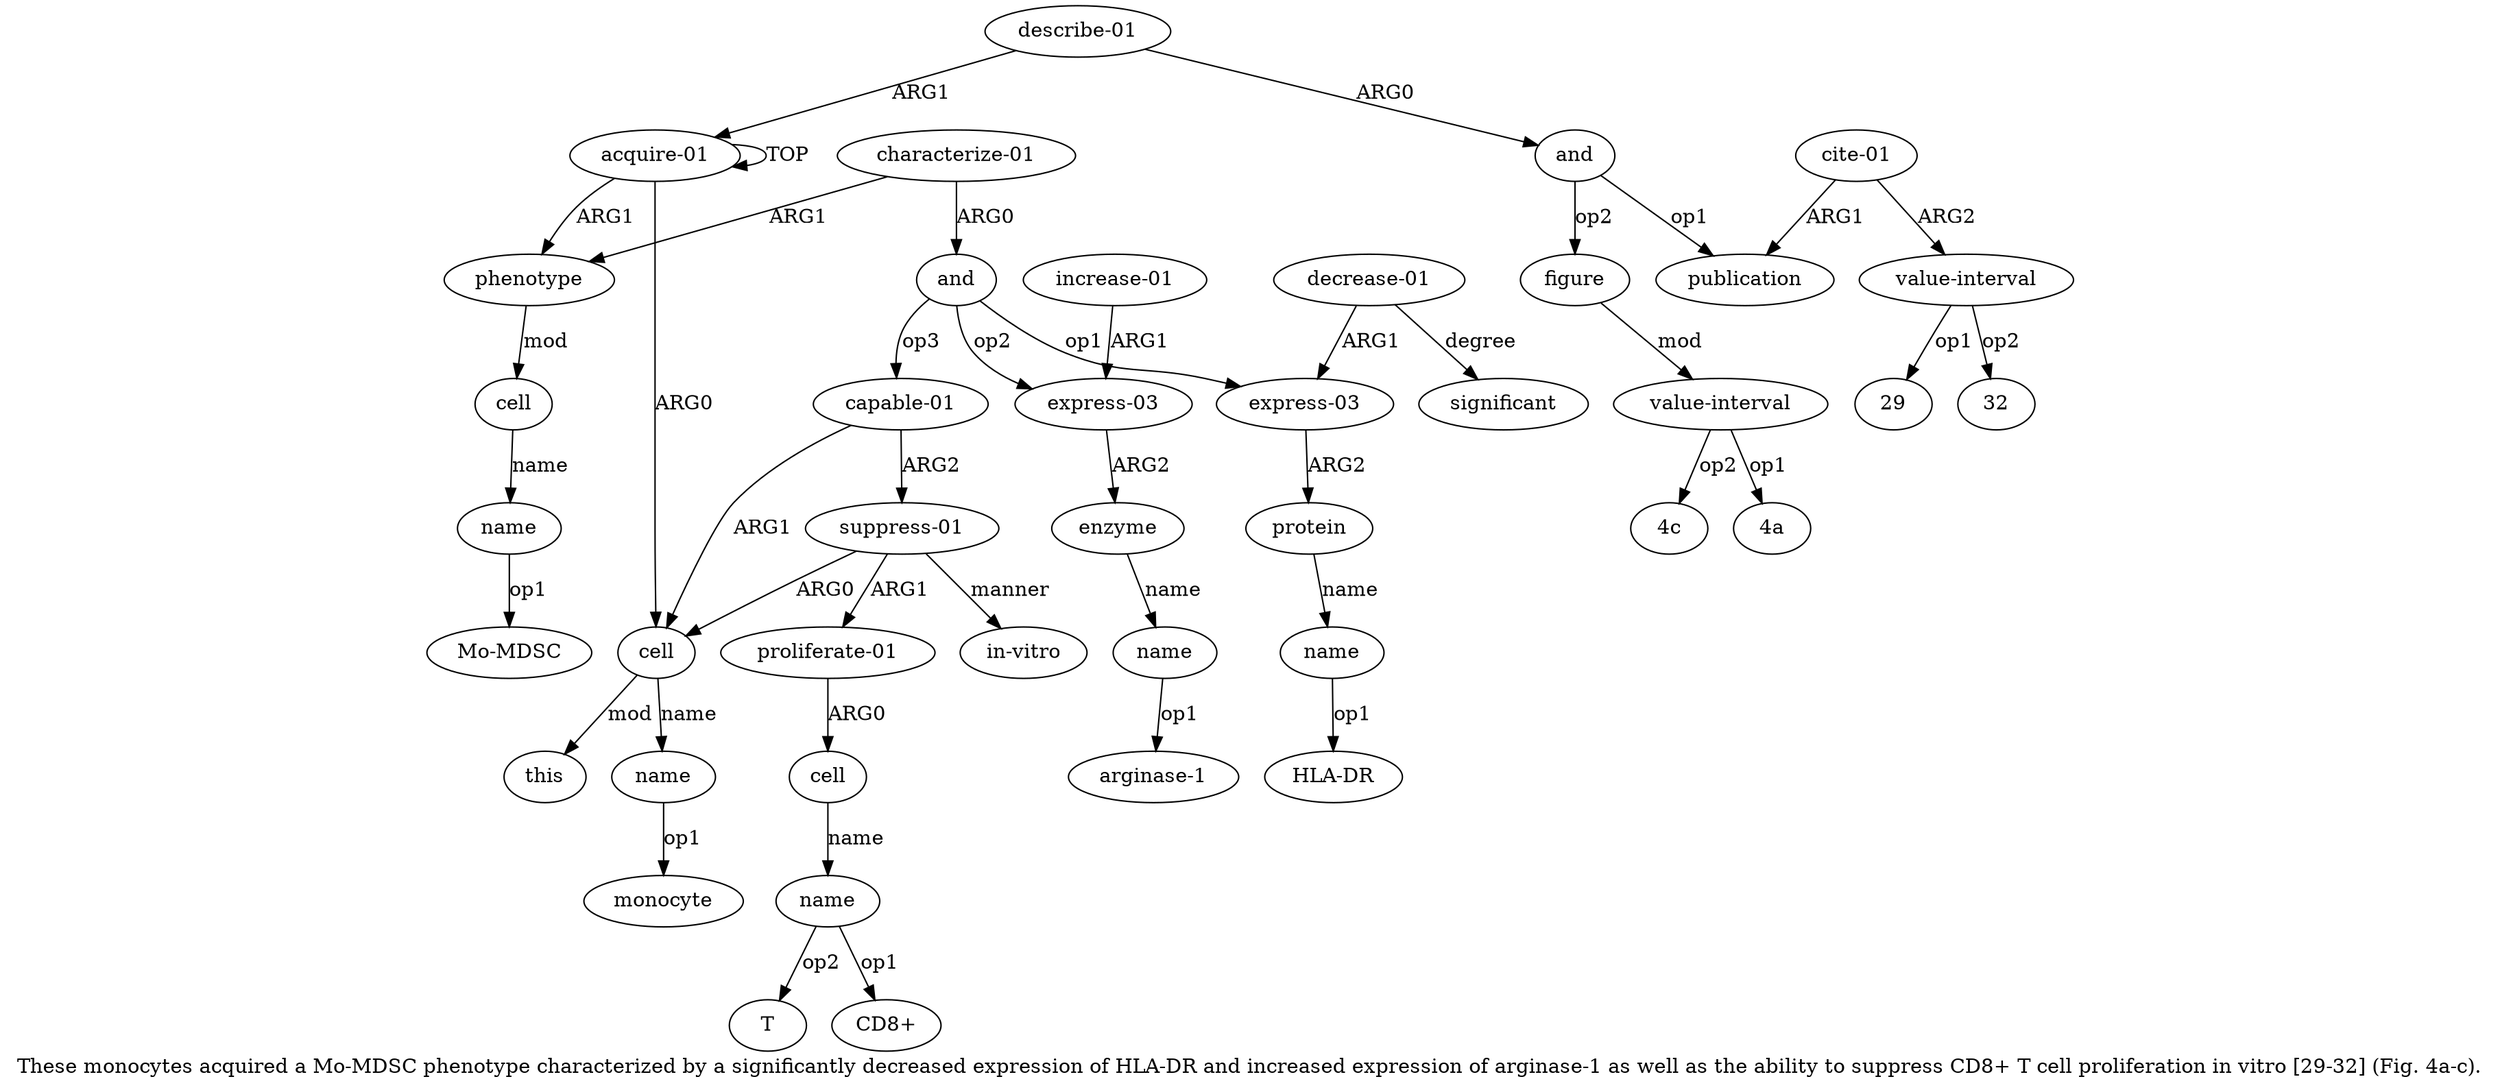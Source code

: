 digraph  {
	graph [label="These monocytes acquired a Mo-MDSC phenotype characterized by a significantly decreased expression of HLA-DR and increased expression \
of arginase-1 as well as the ability to suppress CD8+ T cell proliferation in vitro [29-32] (Fig. 4a-c)."];
	node [label="\N"];
	a20	 [color=black,
		gold_ind=20,
		gold_label="proliferate-01",
		label="proliferate-01",
		test_ind=20,
		test_label="proliferate-01"];
	a21	 [color=black,
		gold_ind=21,
		gold_label=cell,
		label=cell,
		test_ind=21,
		test_label=cell];
	a20 -> a21 [key=0,
	color=black,
	gold_label=ARG0,
	label=ARG0,
	test_label=ARG0];
a22 [color=black,
	gold_ind=22,
	gold_label=name,
	label=name,
	test_ind=22,
	test_label=name];
a21 -> a22 [key=0,
color=black,
gold_label=name,
label=name,
test_label=name];
"a22 T" [color=black,
gold_ind=-1,
gold_label=T,
label=T,
test_ind=-1,
test_label=T];
a22 -> "a22 T" [key=0,
color=black,
gold_label=op2,
label=op2,
test_label=op2];
"a22 CD8+" [color=black,
gold_ind=-1,
gold_label="CD8+",
label="CD8+",
test_ind=-1,
test_label="CD8+"];
a22 -> "a22 CD8+" [key=0,
color=black,
gold_label=op1,
label=op1,
test_label=op1];
a23 [color=black,
gold_ind=23,
gold_label="in-vitro",
label="in-vitro",
test_ind=23,
test_label="in-vitro"];
a24 [color=black,
gold_ind=24,
gold_label="describe-01",
label="describe-01",
test_ind=24,
test_label="describe-01"];
a25 [color=black,
gold_ind=25,
gold_label=and,
label=and,
test_ind=25,
test_label=and];
a24 -> a25 [key=0,
color=black,
gold_label=ARG0,
label=ARG0,
test_label=ARG0];
a0 [color=black,
gold_ind=0,
gold_label="acquire-01",
label="acquire-01",
test_ind=0,
test_label="acquire-01"];
a24 -> a0 [key=0,
color=black,
gold_label=ARG1,
label=ARG1,
test_label=ARG1];
a26 [color=black,
gold_ind=26,
gold_label=publication,
label=publication,
test_ind=26,
test_label=publication];
a25 -> a26 [key=0,
color=black,
gold_label=op1,
label=op1,
test_label=op1];
a29 [color=black,
gold_ind=29,
gold_label=figure,
label=figure,
test_ind=29,
test_label=figure];
a25 -> a29 [key=0,
color=black,
gold_label=op2,
label=op2,
test_label=op2];
a27 [color=black,
gold_ind=27,
gold_label="cite-01",
label="cite-01",
test_ind=27,
test_label="cite-01"];
a27 -> a26 [key=0,
color=black,
gold_label=ARG1,
label=ARG1,
test_label=ARG1];
a28 [color=black,
gold_ind=28,
gold_label="value-interval",
label="value-interval",
test_ind=28,
test_label="value-interval"];
a27 -> a28 [key=0,
color=black,
gold_label=ARG2,
label=ARG2,
test_label=ARG2];
"a28 32" [color=black,
gold_ind=-1,
gold_label=32,
label=32,
test_ind=-1,
test_label=32];
a28 -> "a28 32" [key=0,
color=black,
gold_label=op2,
label=op2,
test_label=op2];
"a28 29" [color=black,
gold_ind=-1,
gold_label=29,
label=29,
test_ind=-1,
test_label=29];
a28 -> "a28 29" [key=0,
color=black,
gold_label=op1,
label=op1,
test_label=op1];
a30 [color=black,
gold_ind=30,
gold_label="value-interval",
label="value-interval",
test_ind=30,
test_label="value-interval"];
a29 -> a30 [key=0,
color=black,
gold_label=mod,
label=mod,
test_label=mod];
"a30 4c" [color=black,
gold_ind=-1,
gold_label="4c",
label="4c",
test_ind=-1,
test_label="4c"];
a30 -> "a30 4c" [key=0,
color=black,
gold_label=op2,
label=op2,
test_label=op2];
"a30 4a" [color=black,
gold_ind=-1,
gold_label="4a",
label="4a",
test_ind=-1,
test_label="4a"];
a30 -> "a30 4a" [key=0,
color=black,
gold_label=op1,
label=op1,
test_label=op1];
"a6 Mo-MDSC" [color=black,
gold_ind=-1,
gold_label="Mo-MDSC",
label="Mo-MDSC",
test_ind=-1,
test_label="Mo-MDSC"];
a15 [color=black,
gold_ind=15,
gold_label=enzyme,
label=enzyme,
test_ind=15,
test_label=enzyme];
a16 [color=black,
gold_ind=16,
gold_label=name,
label=name,
test_ind=16,
test_label=name];
a15 -> a16 [key=0,
color=black,
gold_label=name,
label=name,
test_label=name];
a14 [color=black,
gold_ind=14,
gold_label="express-03",
label="express-03",
test_ind=14,
test_label="express-03"];
a14 -> a15 [key=0,
color=black,
gold_label=ARG2,
label=ARG2,
test_label=ARG2];
a17 [color=black,
gold_ind=17,
gold_label="increase-01",
label="increase-01",
test_ind=17,
test_label="increase-01"];
a17 -> a14 [key=0,
color=black,
gold_label=ARG1,
label=ARG1,
test_label=ARG1];
"a16 arginase-1" [color=black,
gold_ind=-1,
gold_label="arginase-1",
label="arginase-1",
test_ind=-1,
test_label="arginase-1"];
a16 -> "a16 arginase-1" [key=0,
color=black,
gold_label=op1,
label=op1,
test_label=op1];
a11 [color=black,
gold_ind=11,
gold_label=name,
label=name,
test_ind=11,
test_label=name];
"a11 HLA-DR" [color=black,
gold_ind=-1,
gold_label="HLA-DR",
label="HLA-DR",
test_ind=-1,
test_label="HLA-DR"];
a11 -> "a11 HLA-DR" [key=0,
color=black,
gold_label=op1,
label=op1,
test_label=op1];
a10 [color=black,
gold_ind=10,
gold_label=protein,
label=protein,
test_ind=10,
test_label=protein];
a10 -> a11 [key=0,
color=black,
gold_label=name,
label=name,
test_label=name];
a13 [color=black,
gold_ind=13,
gold_label=significant,
label=significant,
test_ind=13,
test_label=significant];
a12 [color=black,
gold_ind=12,
gold_label="decrease-01",
label="decrease-01",
test_ind=12,
test_label="decrease-01"];
a12 -> a13 [key=0,
color=black,
gold_label=degree,
label=degree,
test_label=degree];
a9 [color=black,
gold_ind=9,
gold_label="express-03",
label="express-03",
test_ind=9,
test_label="express-03"];
a12 -> a9 [key=0,
color=black,
gold_label=ARG1,
label=ARG1,
test_label=ARG1];
a19 [color=black,
gold_ind=19,
gold_label="suppress-01",
label="suppress-01",
test_ind=19,
test_label="suppress-01"];
a19 -> a20 [key=0,
color=black,
gold_label=ARG1,
label=ARG1,
test_label=ARG1];
a19 -> a23 [key=0,
color=black,
gold_label=manner,
label=manner,
test_label=manner];
a1 [color=black,
gold_ind=1,
gold_label=cell,
label=cell,
test_ind=1,
test_label=cell];
a19 -> a1 [key=0,
color=black,
gold_label=ARG0,
label=ARG0,
test_label=ARG0];
a18 [color=black,
gold_ind=18,
gold_label="capable-01",
label="capable-01",
test_ind=18,
test_label="capable-01"];
a18 -> a19 [key=0,
color=black,
gold_label=ARG2,
label=ARG2,
test_label=ARG2];
a18 -> a1 [key=0,
color=black,
gold_label=ARG1,
label=ARG1,
test_label=ARG1];
a3 [color=black,
gold_ind=3,
gold_label=this,
label=this,
test_ind=3,
test_label=this];
a1 -> a3 [key=0,
color=black,
gold_label=mod,
label=mod,
test_label=mod];
a2 [color=black,
gold_ind=2,
gold_label=name,
label=name,
test_ind=2,
test_label=name];
a1 -> a2 [key=0,
color=black,
gold_label=name,
label=name,
test_label=name];
a0 -> a1 [key=0,
color=black,
gold_label=ARG0,
label=ARG0,
test_label=ARG0];
a0 -> a0 [key=0,
color=black,
gold_label=TOP,
label=TOP,
test_label=TOP];
a4 [color=black,
gold_ind=4,
gold_label=phenotype,
label=phenotype,
test_ind=4,
test_label=phenotype];
a0 -> a4 [key=0,
color=black,
gold_label=ARG1,
label=ARG1,
test_label=ARG1];
"a2 monocyte" [color=black,
gold_ind=-1,
gold_label=monocyte,
label=monocyte,
test_ind=-1,
test_label=monocyte];
a2 -> "a2 monocyte" [key=0,
color=black,
gold_label=op1,
label=op1,
test_label=op1];
a5 [color=black,
gold_ind=5,
gold_label=cell,
label=cell,
test_ind=5,
test_label=cell];
a6 [color=black,
gold_ind=6,
gold_label=name,
label=name,
test_ind=6,
test_label=name];
a5 -> a6 [key=0,
color=black,
gold_label=name,
label=name,
test_label=name];
a4 -> a5 [key=0,
color=black,
gold_label=mod,
label=mod,
test_label=mod];
a7 [color=black,
gold_ind=7,
gold_label="characterize-01",
label="characterize-01",
test_ind=7,
test_label="characterize-01"];
a7 -> a4 [key=0,
color=black,
gold_label=ARG1,
label=ARG1,
test_label=ARG1];
a8 [color=black,
gold_ind=8,
gold_label=and,
label=and,
test_ind=8,
test_label=and];
a7 -> a8 [key=0,
color=black,
gold_label=ARG0,
label=ARG0,
test_label=ARG0];
a6 -> "a6 Mo-MDSC" [key=0,
color=black,
gold_label=op1,
label=op1,
test_label=op1];
a9 -> a10 [key=0,
color=black,
gold_label=ARG2,
label=ARG2,
test_label=ARG2];
a8 -> a14 [key=0,
color=black,
gold_label=op2,
label=op2,
test_label=op2];
a8 -> a18 [key=0,
color=black,
gold_label=op3,
label=op3,
test_label=op3];
a8 -> a9 [key=0,
color=black,
gold_label=op1,
label=op1,
test_label=op1];
}
